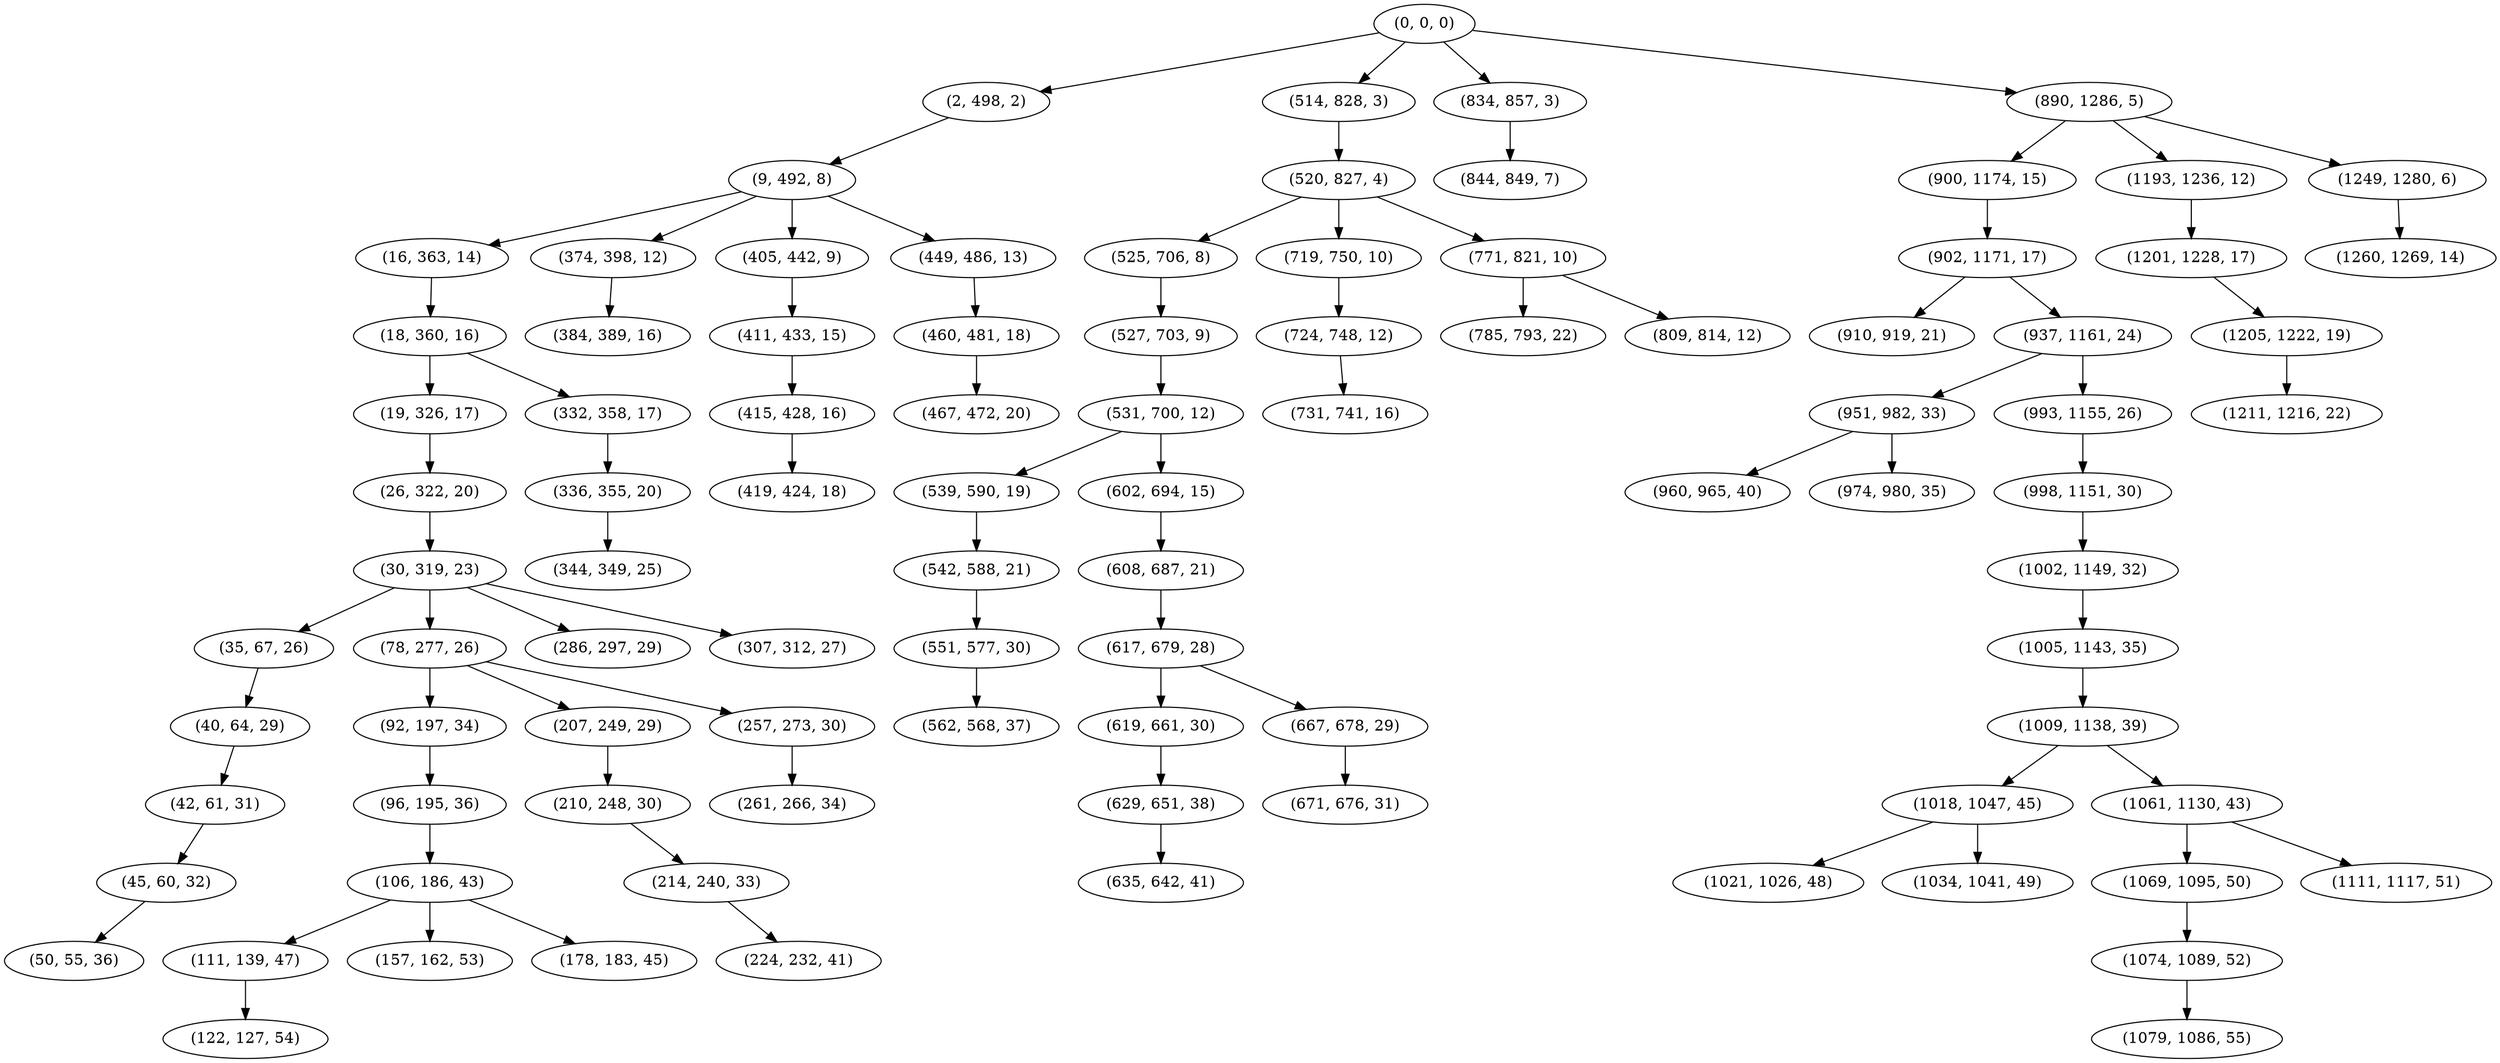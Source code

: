 digraph tree {
    "(0, 0, 0)";
    "(2, 498, 2)";
    "(9, 492, 8)";
    "(16, 363, 14)";
    "(18, 360, 16)";
    "(19, 326, 17)";
    "(26, 322, 20)";
    "(30, 319, 23)";
    "(35, 67, 26)";
    "(40, 64, 29)";
    "(42, 61, 31)";
    "(45, 60, 32)";
    "(50, 55, 36)";
    "(78, 277, 26)";
    "(92, 197, 34)";
    "(96, 195, 36)";
    "(106, 186, 43)";
    "(111, 139, 47)";
    "(122, 127, 54)";
    "(157, 162, 53)";
    "(178, 183, 45)";
    "(207, 249, 29)";
    "(210, 248, 30)";
    "(214, 240, 33)";
    "(224, 232, 41)";
    "(257, 273, 30)";
    "(261, 266, 34)";
    "(286, 297, 29)";
    "(307, 312, 27)";
    "(332, 358, 17)";
    "(336, 355, 20)";
    "(344, 349, 25)";
    "(374, 398, 12)";
    "(384, 389, 16)";
    "(405, 442, 9)";
    "(411, 433, 15)";
    "(415, 428, 16)";
    "(419, 424, 18)";
    "(449, 486, 13)";
    "(460, 481, 18)";
    "(467, 472, 20)";
    "(514, 828, 3)";
    "(520, 827, 4)";
    "(525, 706, 8)";
    "(527, 703, 9)";
    "(531, 700, 12)";
    "(539, 590, 19)";
    "(542, 588, 21)";
    "(551, 577, 30)";
    "(562, 568, 37)";
    "(602, 694, 15)";
    "(608, 687, 21)";
    "(617, 679, 28)";
    "(619, 661, 30)";
    "(629, 651, 38)";
    "(635, 642, 41)";
    "(667, 678, 29)";
    "(671, 676, 31)";
    "(719, 750, 10)";
    "(724, 748, 12)";
    "(731, 741, 16)";
    "(771, 821, 10)";
    "(785, 793, 22)";
    "(809, 814, 12)";
    "(834, 857, 3)";
    "(844, 849, 7)";
    "(890, 1286, 5)";
    "(900, 1174, 15)";
    "(902, 1171, 17)";
    "(910, 919, 21)";
    "(937, 1161, 24)";
    "(951, 982, 33)";
    "(960, 965, 40)";
    "(974, 980, 35)";
    "(993, 1155, 26)";
    "(998, 1151, 30)";
    "(1002, 1149, 32)";
    "(1005, 1143, 35)";
    "(1009, 1138, 39)";
    "(1018, 1047, 45)";
    "(1021, 1026, 48)";
    "(1034, 1041, 49)";
    "(1061, 1130, 43)";
    "(1069, 1095, 50)";
    "(1074, 1089, 52)";
    "(1079, 1086, 55)";
    "(1111, 1117, 51)";
    "(1193, 1236, 12)";
    "(1201, 1228, 17)";
    "(1205, 1222, 19)";
    "(1211, 1216, 22)";
    "(1249, 1280, 6)";
    "(1260, 1269, 14)";
    "(0, 0, 0)" -> "(2, 498, 2)";
    "(0, 0, 0)" -> "(514, 828, 3)";
    "(0, 0, 0)" -> "(834, 857, 3)";
    "(0, 0, 0)" -> "(890, 1286, 5)";
    "(2, 498, 2)" -> "(9, 492, 8)";
    "(9, 492, 8)" -> "(16, 363, 14)";
    "(9, 492, 8)" -> "(374, 398, 12)";
    "(9, 492, 8)" -> "(405, 442, 9)";
    "(9, 492, 8)" -> "(449, 486, 13)";
    "(16, 363, 14)" -> "(18, 360, 16)";
    "(18, 360, 16)" -> "(19, 326, 17)";
    "(18, 360, 16)" -> "(332, 358, 17)";
    "(19, 326, 17)" -> "(26, 322, 20)";
    "(26, 322, 20)" -> "(30, 319, 23)";
    "(30, 319, 23)" -> "(35, 67, 26)";
    "(30, 319, 23)" -> "(78, 277, 26)";
    "(30, 319, 23)" -> "(286, 297, 29)";
    "(30, 319, 23)" -> "(307, 312, 27)";
    "(35, 67, 26)" -> "(40, 64, 29)";
    "(40, 64, 29)" -> "(42, 61, 31)";
    "(42, 61, 31)" -> "(45, 60, 32)";
    "(45, 60, 32)" -> "(50, 55, 36)";
    "(78, 277, 26)" -> "(92, 197, 34)";
    "(78, 277, 26)" -> "(207, 249, 29)";
    "(78, 277, 26)" -> "(257, 273, 30)";
    "(92, 197, 34)" -> "(96, 195, 36)";
    "(96, 195, 36)" -> "(106, 186, 43)";
    "(106, 186, 43)" -> "(111, 139, 47)";
    "(106, 186, 43)" -> "(157, 162, 53)";
    "(106, 186, 43)" -> "(178, 183, 45)";
    "(111, 139, 47)" -> "(122, 127, 54)";
    "(207, 249, 29)" -> "(210, 248, 30)";
    "(210, 248, 30)" -> "(214, 240, 33)";
    "(214, 240, 33)" -> "(224, 232, 41)";
    "(257, 273, 30)" -> "(261, 266, 34)";
    "(332, 358, 17)" -> "(336, 355, 20)";
    "(336, 355, 20)" -> "(344, 349, 25)";
    "(374, 398, 12)" -> "(384, 389, 16)";
    "(405, 442, 9)" -> "(411, 433, 15)";
    "(411, 433, 15)" -> "(415, 428, 16)";
    "(415, 428, 16)" -> "(419, 424, 18)";
    "(449, 486, 13)" -> "(460, 481, 18)";
    "(460, 481, 18)" -> "(467, 472, 20)";
    "(514, 828, 3)" -> "(520, 827, 4)";
    "(520, 827, 4)" -> "(525, 706, 8)";
    "(520, 827, 4)" -> "(719, 750, 10)";
    "(520, 827, 4)" -> "(771, 821, 10)";
    "(525, 706, 8)" -> "(527, 703, 9)";
    "(527, 703, 9)" -> "(531, 700, 12)";
    "(531, 700, 12)" -> "(539, 590, 19)";
    "(531, 700, 12)" -> "(602, 694, 15)";
    "(539, 590, 19)" -> "(542, 588, 21)";
    "(542, 588, 21)" -> "(551, 577, 30)";
    "(551, 577, 30)" -> "(562, 568, 37)";
    "(602, 694, 15)" -> "(608, 687, 21)";
    "(608, 687, 21)" -> "(617, 679, 28)";
    "(617, 679, 28)" -> "(619, 661, 30)";
    "(617, 679, 28)" -> "(667, 678, 29)";
    "(619, 661, 30)" -> "(629, 651, 38)";
    "(629, 651, 38)" -> "(635, 642, 41)";
    "(667, 678, 29)" -> "(671, 676, 31)";
    "(719, 750, 10)" -> "(724, 748, 12)";
    "(724, 748, 12)" -> "(731, 741, 16)";
    "(771, 821, 10)" -> "(785, 793, 22)";
    "(771, 821, 10)" -> "(809, 814, 12)";
    "(834, 857, 3)" -> "(844, 849, 7)";
    "(890, 1286, 5)" -> "(900, 1174, 15)";
    "(890, 1286, 5)" -> "(1193, 1236, 12)";
    "(890, 1286, 5)" -> "(1249, 1280, 6)";
    "(900, 1174, 15)" -> "(902, 1171, 17)";
    "(902, 1171, 17)" -> "(910, 919, 21)";
    "(902, 1171, 17)" -> "(937, 1161, 24)";
    "(937, 1161, 24)" -> "(951, 982, 33)";
    "(937, 1161, 24)" -> "(993, 1155, 26)";
    "(951, 982, 33)" -> "(960, 965, 40)";
    "(951, 982, 33)" -> "(974, 980, 35)";
    "(993, 1155, 26)" -> "(998, 1151, 30)";
    "(998, 1151, 30)" -> "(1002, 1149, 32)";
    "(1002, 1149, 32)" -> "(1005, 1143, 35)";
    "(1005, 1143, 35)" -> "(1009, 1138, 39)";
    "(1009, 1138, 39)" -> "(1018, 1047, 45)";
    "(1009, 1138, 39)" -> "(1061, 1130, 43)";
    "(1018, 1047, 45)" -> "(1021, 1026, 48)";
    "(1018, 1047, 45)" -> "(1034, 1041, 49)";
    "(1061, 1130, 43)" -> "(1069, 1095, 50)";
    "(1061, 1130, 43)" -> "(1111, 1117, 51)";
    "(1069, 1095, 50)" -> "(1074, 1089, 52)";
    "(1074, 1089, 52)" -> "(1079, 1086, 55)";
    "(1193, 1236, 12)" -> "(1201, 1228, 17)";
    "(1201, 1228, 17)" -> "(1205, 1222, 19)";
    "(1205, 1222, 19)" -> "(1211, 1216, 22)";
    "(1249, 1280, 6)" -> "(1260, 1269, 14)";
}

